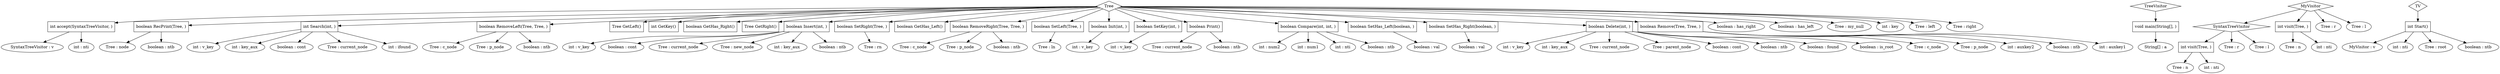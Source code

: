 digraph TreeVisitor {
"0x7fffbb79c1e8" [label=Tree shape=diamond]
"0x7fffbb7a0ad8" [label="int accept(SyntaxTreeVisitor, )" shape=box]
"0x7fffbb7a08f8" [label="SyntaxTreeVisitor : v"]
"0x7fffbb7a0ad8" -> "0x7fffbb7a08f8"
"0x7fffbb7a0998" [label="int : nti"]
"0x7fffbb7a0ad8" -> "0x7fffbb7a0998"
"0x7fffbb79c1e8" -> "0x7fffbb7a0ad8"
"0x7fffbb7a06d8" [label="boolean RecPrint(Tree, )" shape=box]
"0x7fffbb7a0568" [label="Tree : node"]
"0x7fffbb7a06d8" -> "0x7fffbb7a0568"
"0x7fffbb7a0608" [label="boolean : ntb"]
"0x7fffbb7a06d8" -> "0x7fffbb7a0608"
"0x7fffbb79c1e8" -> "0x7fffbb7a06d8"
"0x7fffbb7a01a8" [label="int Search(int, )" shape=box]
"0x7fffbb79fe78" [label="int : v_key"]
"0x7fffbb7a01a8" -> "0x7fffbb79fe78"
"0x7fffbb7a00f8" [label="int : key_aux"]
"0x7fffbb7a01a8" -> "0x7fffbb7a00f8"
"0x7fffbb7a0038" [label="boolean : cont"]
"0x7fffbb7a01a8" -> "0x7fffbb7a0038"
"0x7fffbb79ff18" [label="Tree : current_node"]
"0x7fffbb7a01a8" -> "0x7fffbb79ff18"
"0x7fffbb79ffb8" [label="int : ifound"]
"0x7fffbb7a01a8" -> "0x7fffbb79ffb8"
"0x7fffbb79c1e8" -> "0x7fffbb7a01a8"
"0x7fffbb79fbe8" [label="boolean RemoveLeft(Tree, Tree, )" shape=box]
"0x7fffbb79fa78" [label="Tree : c_node"]
"0x7fffbb79fbe8" -> "0x7fffbb79fa78"
"0x7fffbb79f988" [label="Tree : p_node"]
"0x7fffbb79fbe8" -> "0x7fffbb79f988"
"0x7fffbb79faf8" [label="boolean : ntb"]
"0x7fffbb79fbe8" -> "0x7fffbb79faf8"
"0x7fffbb79c1e8" -> "0x7fffbb79fbe8"
"0x7fffbb7990b8" [label="Tree GetLeft()" shape=box]
"0x7fffbb79c1e8" -> "0x7fffbb7990b8"
"0x7fffbb799dc8" [label="int GetKey()" shape=box]
"0x7fffbb79c1e8" -> "0x7fffbb799dc8"
"0x7fffbb79a198" [label="boolean GetHas_Right()" shape=box]
"0x7fffbb79c1e8" -> "0x7fffbb79a198"
"0x7fffbb798a88" [label="Tree GetRight()" shape=box]
"0x7fffbb79c1e8" -> "0x7fffbb798a88"
"0x7fffbb79b278" [label="boolean Insert(int, )" shape=box]
"0x7fffbb79af08" [label="int : v_key"]
"0x7fffbb79b278" -> "0x7fffbb79af08"
"0x7fffbb79b148" [label="boolean : cont"]
"0x7fffbb79b278" -> "0x7fffbb79b148"
"0x7fffbb79b0c8" [label="Tree : current_node"]
"0x7fffbb79b278" -> "0x7fffbb79b0c8"
"0x7fffbb79afa8" [label="Tree : new_node"]
"0x7fffbb79b278" -> "0x7fffbb79afa8"
"0x7fffbb79b1c8" [label="int : key_aux"]
"0x7fffbb79b278" -> "0x7fffbb79b1c8"
"0x7fffbb79b048" [label="boolean : ntb"]
"0x7fffbb79b278" -> "0x7fffbb79b048"
"0x7fffbb79c1e8" -> "0x7fffbb79b278"
"0x7fffbb7acdb8" [label="boolean SetRight(Tree, )" shape=box]
"0x7fffbb799b88" [label="Tree : rn"]
"0x7fffbb7acdb8" -> "0x7fffbb799b88"
"0x7fffbb79c1e8" -> "0x7fffbb7acdb8"
"0x7fffbb79a458" [label="boolean GetHas_Left()" shape=box]
"0x7fffbb79c1e8" -> "0x7fffbb79a458"
"0x7fffbb79f808" [label="boolean RemoveRight(Tree, Tree, )" shape=box]
"0x7fffbb79f698" [label="Tree : c_node"]
"0x7fffbb79f808" -> "0x7fffbb79f698"
"0x7fffbb79f5c8" [label="Tree : p_node"]
"0x7fffbb79f808" -> "0x7fffbb79f5c8"
"0x7fffbb79f718" [label="boolean : ntb"]
"0x7fffbb79f808" -> "0x7fffbb79f718"
"0x7fffbb79c1e8" -> "0x7fffbb79f808"
"0x7fffbb7987d8" [label="boolean SetLeft(Tree, )" shape=box]
"0x7fffbb799cb8" [label="Tree : ln"]
"0x7fffbb7987d8" -> "0x7fffbb799cb8"
"0x7fffbb79c1e8" -> "0x7fffbb7987d8"
"0x7fffbb7986a8" [label="boolean Init(int, )" shape=box]
"0x7fffbb799a38" [label="int : v_key"]
"0x7fffbb7986a8" -> "0x7fffbb799a38"
"0x7fffbb79c1e8" -> "0x7fffbb7986a8"
"0x7fffbb79a008" [label="boolean SetKey(int, )" shape=box]
"0x7fffbb799f58" [label="int : v_key"]
"0x7fffbb79a008" -> "0x7fffbb799f58"
"0x7fffbb79c1e8" -> "0x7fffbb79a008"
"0x7fffbb7a03d8" [label="boolean Print()" shape=box]
"0x7fffbb7a0358" [label="Tree : current_node"]
"0x7fffbb7a03d8" -> "0x7fffbb7a0358"
"0x7fffbb7a02d8" [label="boolean : ntb"]
"0x7fffbb7a03d8" -> "0x7fffbb7a02d8"
"0x7fffbb79c1e8" -> "0x7fffbb7a03d8"
"0x7fffbb79ad78" [label="boolean Compare(int, int, )" shape=box]
"0x7fffbb79abd8" [label="int : num2"]
"0x7fffbb79ad78" -> "0x7fffbb79abd8"
"0x7fffbb79aae8" [label="int : num1"]
"0x7fffbb79ad78" -> "0x7fffbb79aae8"
"0x7fffbb79acf8" [label="int : nti"]
"0x7fffbb79ad78" -> "0x7fffbb79acf8"
"0x7fffbb79ac58" [label="boolean : ntb"]
"0x7fffbb79ad78" -> "0x7fffbb79ac58"
"0x7fffbb79c1e8" -> "0x7fffbb79ad78"
"0x7fffbb79a6b8" [label="boolean SetHas_Left(boolean, )" shape=box]
"0x7fffbb79a5e8" [label="boolean : val"]
"0x7fffbb79a6b8" -> "0x7fffbb79a5e8"
"0x7fffbb79c1e8" -> "0x7fffbb79a6b8"
"0x7fffbb79a988" [label="boolean SetHas_Right(boolean, )" shape=box]
"0x7fffbb79a868" [label="boolean : val"]
"0x7fffbb79a988" -> "0x7fffbb79a868"
"0x7fffbb79c1e8" -> "0x7fffbb79a988"
"0x7fffbb79b858" [label="boolean Delete(int, )" shape=box]
"0x7fffbb79b408" [label="int : v_key"]
"0x7fffbb79b858" -> "0x7fffbb79b408"
"0x7fffbb79b7a8" [label="int : key_aux"]
"0x7fffbb79b858" -> "0x7fffbb79b7a8"
"0x7fffbb79b488" [label="Tree : current_node"]
"0x7fffbb79b858" -> "0x7fffbb79b488"
"0x7fffbb79b528" [label="Tree : parent_node"]
"0x7fffbb79b858" -> "0x7fffbb79b528"
"0x7fffbb79b5a8" [label="boolean : cont"]
"0x7fffbb79b858" -> "0x7fffbb79b5a8"
"0x7fffbb79b6a8" [label="boolean : ntb"]
"0x7fffbb79b858" -> "0x7fffbb79b6a8"
"0x7fffbb79b628" [label="boolean : found"]
"0x7fffbb79b858" -> "0x7fffbb79b628"
"0x7fffbb79b728" [label="boolean : is_root"]
"0x7fffbb79b858" -> "0x7fffbb79b728"
"0x7fffbb79c1e8" -> "0x7fffbb79b858"
"0x7fffbb79f418" [label="boolean Remove(Tree, Tree, )" shape=box]
"0x7fffbb79bab8" [label="Tree : c_node"]
"0x7fffbb79f418" -> "0x7fffbb79bab8"
"0x7fffbb79b9e8" [label="Tree : p_node"]
"0x7fffbb79f418" -> "0x7fffbb79b9e8"
"0x7fffbb79f398" [label="int : auxkey2"]
"0x7fffbb79f418" -> "0x7fffbb79f398"
"0x7fffbb79bb38" [label="boolean : ntb"]
"0x7fffbb79f418" -> "0x7fffbb79bb38"
"0x7fffbb79bbd8" [label="int : auxkey1"]
"0x7fffbb79f418" -> "0x7fffbb79bbd8"
"0x7fffbb79c1e8" -> "0x7fffbb79f418"
"0x7fffbb7a0e48" [label="boolean : has_right"]
"0x7fffbb79c1e8" -> "0x7fffbb7a0e48"
"0x7fffbb7a0dc8" [label="boolean : has_left"]
"0x7fffbb79c1e8" -> "0x7fffbb7a0dc8"
"0x7fffbb7a0ec8" [label="Tree : my_null"]
"0x7fffbb79c1e8" -> "0x7fffbb7a0ec8"
"0x7fffbb7a0d08" [label="int : key"]
"0x7fffbb79c1e8" -> "0x7fffbb7a0d08"
"0x7fffbb7a0c08" [label="Tree : left"]
"0x7fffbb79c1e8" -> "0x7fffbb7a0c08"
"0x7fffbb7a0c88" [label="Tree : right"]
"0x7fffbb79c1e8" -> "0x7fffbb7a0c88"
"0x7fffbb79db48" [label=TreeVisitor shape=diamond]
"0x7fffbb7ad588" [label="void main(String[], )" shape=box]
"0x7fffbb7996c8" [label="String[] : a"]
"0x7fffbb7ad588" -> "0x7fffbb7996c8"
"0x7fffbb79db48" -> "0x7fffbb7ad588"
"0x7fffbb79a368" [label=MyVisitor shape=diamond]
"0x7fffbb79a368" -> "0x7fffbb7a42c8"
"0x7fffbb7a13c8" [label="int visit(Tree, )" shape=box]
"0x7fffbb7a1858" [label="Tree : n"]
"0x7fffbb7a13c8" -> "0x7fffbb7a1858"
"0x7fffbb7a18f8" [label="int : nti"]
"0x7fffbb7a13c8" -> "0x7fffbb7a18f8"
"0x7fffbb79a368" -> "0x7fffbb7a13c8"
"0x7fffbb7a16c8" [label="Tree : r"]
"0x7fffbb79a368" -> "0x7fffbb7a16c8"
"0x7fffbb7a1748" [label="Tree : l"]
"0x7fffbb79a368" -> "0x7fffbb7a1748"
"0x7fffbb7a42c8" [label=SyntaxTreeVisitor shape=diamond]
"0x7fffbb7a10e8" [label="int visit(Tree, )" shape=box]
"0x7fffbb7a0fb8" [label="Tree : n"]
"0x7fffbb7a10e8" -> "0x7fffbb7a0fb8"
"0x7fffbb7a1038" [label="int : nti"]
"0x7fffbb7a10e8" -> "0x7fffbb7a1038"
"0x7fffbb7a42c8" -> "0x7fffbb7a10e8"
"0x7fffbb7a12d8" [label="Tree : r"]
"0x7fffbb7a42c8" -> "0x7fffbb7a12d8"
"0x7fffbb7a1238" [label="Tree : l"]
"0x7fffbb7a42c8" -> "0x7fffbb7a1238"
"0x7fffbb79bcb8" [label=TV shape=diamond]
"0x7fffbb7ad198" [label="int Start()" shape=box]
"0x7fffbb799958" [label="MyVisitor : v"]
"0x7fffbb7ad198" -> "0x7fffbb799958"
"0x7fffbb7998d8" [label="int : nti"]
"0x7fffbb7ad198" -> "0x7fffbb7998d8"
"0x7fffbb7997b8" [label="Tree : root"]
"0x7fffbb7ad198" -> "0x7fffbb7997b8"
"0x7fffbb799858" [label="boolean : ntb"]
"0x7fffbb7ad198" -> "0x7fffbb799858"
"0x7fffbb79bcb8" -> "0x7fffbb7ad198"
}
